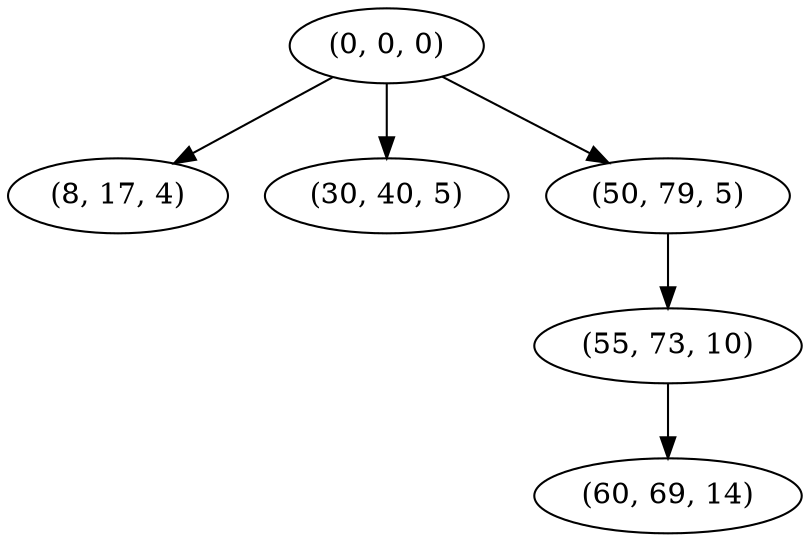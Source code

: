 digraph tree {
    "(0, 0, 0)";
    "(8, 17, 4)";
    "(30, 40, 5)";
    "(50, 79, 5)";
    "(55, 73, 10)";
    "(60, 69, 14)";
    "(0, 0, 0)" -> "(8, 17, 4)";
    "(0, 0, 0)" -> "(30, 40, 5)";
    "(0, 0, 0)" -> "(50, 79, 5)";
    "(50, 79, 5)" -> "(55, 73, 10)";
    "(55, 73, 10)" -> "(60, 69, 14)";
}
